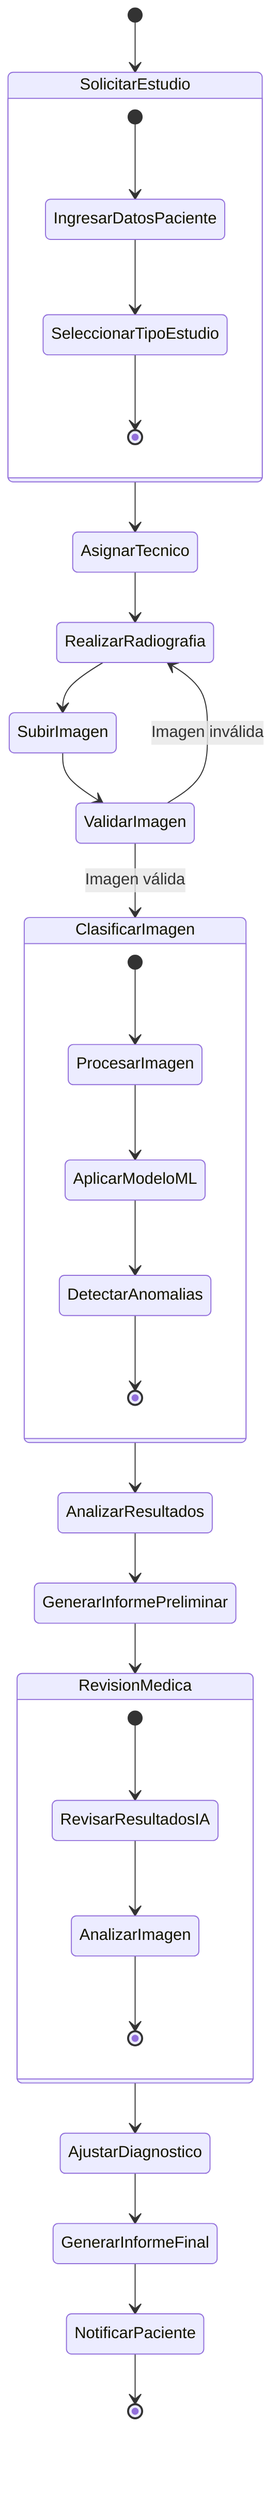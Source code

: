 stateDiagram-v2
    [*] --> SolicitarEstudio
    SolicitarEstudio --> AsignarTecnico
    AsignarTecnico --> RealizarRadiografia
    RealizarRadiografia --> SubirImagen
    SubirImagen --> ValidarImagen
    ValidarImagen --> ClasificarImagen : Imagen válida
    ValidarImagen --> RealizarRadiografia : Imagen inválida
    ClasificarImagen --> AnalizarResultados
    AnalizarResultados --> GenerarInformePreliminar
    GenerarInformePreliminar --> RevisionMedica
    RevisionMedica --> AjustarDiagnostico
    AjustarDiagnostico --> GenerarInformeFinal
    GenerarInformeFinal --> NotificarPaciente
    NotificarPaciente --> [*]

    state SolicitarEstudio {
        [*] --> IngresarDatosPaciente
        IngresarDatosPaciente --> SeleccionarTipoEstudio
        SeleccionarTipoEstudio --> [*]
    }

    state ClasificarImagen {
        [*] --> ProcesarImagen
        ProcesarImagen --> AplicarModeloML
        AplicarModeloML --> DetectarAnomalias
        DetectarAnomalias --> [*]
    }

    state RevisionMedica {
        [*] --> RevisarResultadosIA
        RevisarResultadosIA --> AnalizarImagen
        AnalizarImagen --> [*]
    }